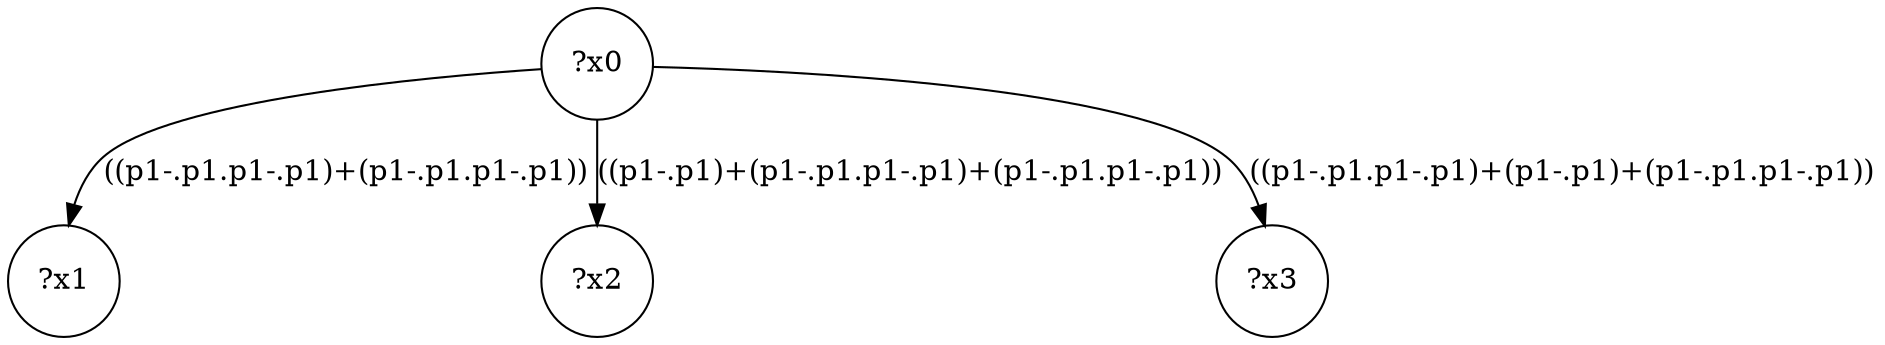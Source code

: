 digraph g {
	x0 [shape=circle, label="?x0"];
	x1 [shape=circle, label="?x1"];
	x0 -> x1 [label="((p1-.p1.p1-.p1)+(p1-.p1.p1-.p1))"];
	x2 [shape=circle, label="?x2"];
	x0 -> x2 [label="((p1-.p1)+(p1-.p1.p1-.p1)+(p1-.p1.p1-.p1))"];
	x3 [shape=circle, label="?x3"];
	x0 -> x3 [label="((p1-.p1.p1-.p1)+(p1-.p1)+(p1-.p1.p1-.p1))"];
}
